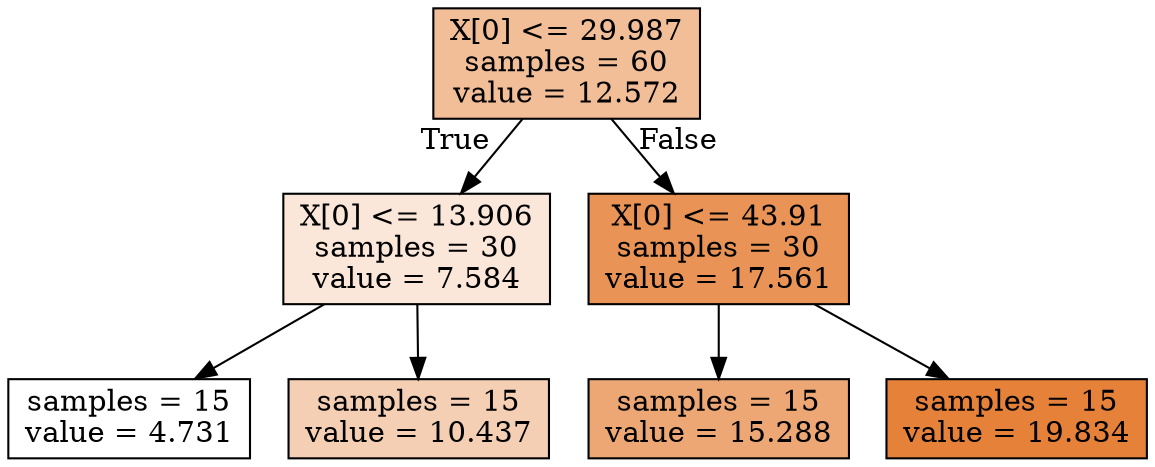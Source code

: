digraph Tree {
node [shape=box, style="filled", color="black"] ;
0 [label="X[0] <= 29.987\nsamples = 60\nvalue = 12.572", fillcolor="#e5813984"] ;
1 [label="X[0] <= 13.906\nsamples = 30\nvalue = 7.584", fillcolor="#e5813930"] ;
0 -> 1 [labeldistance=2.5, labelangle=45, headlabel="True"] ;
2 [label="samples = 15\nvalue = 4.731", fillcolor="#e5813900"] ;
1 -> 2 ;
3 [label="samples = 15\nvalue = 10.437", fillcolor="#e5813960"] ;
1 -> 3 ;
4 [label="X[0] <= 43.91\nsamples = 30\nvalue = 17.561", fillcolor="#e58139d9"] ;
0 -> 4 [labeldistance=2.5, labelangle=-45, headlabel="False"] ;
5 [label="samples = 15\nvalue = 15.288", fillcolor="#e58139b2"] ;
4 -> 5 ;
6 [label="samples = 15\nvalue = 19.834", fillcolor="#e58139ff"] ;
4 -> 6 ;
}